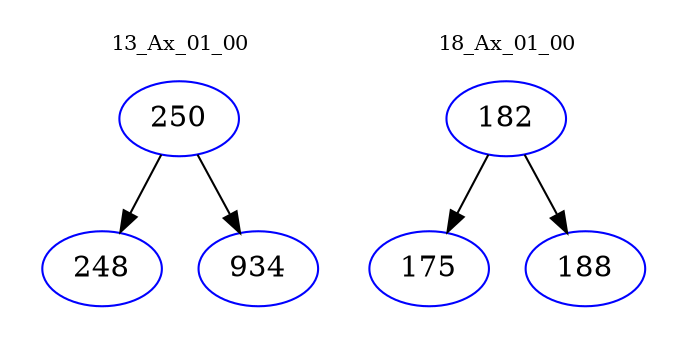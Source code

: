 digraph{
subgraph cluster_0 {
color = white
label = "13_Ax_01_00";
fontsize=10;
T0_250 [label="250", color="blue"]
T0_250 -> T0_248 [color="black"]
T0_248 [label="248", color="blue"]
T0_250 -> T0_934 [color="black"]
T0_934 [label="934", color="blue"]
}
subgraph cluster_1 {
color = white
label = "18_Ax_01_00";
fontsize=10;
T1_182 [label="182", color="blue"]
T1_182 -> T1_175 [color="black"]
T1_175 [label="175", color="blue"]
T1_182 -> T1_188 [color="black"]
T1_188 [label="188", color="blue"]
}
}
